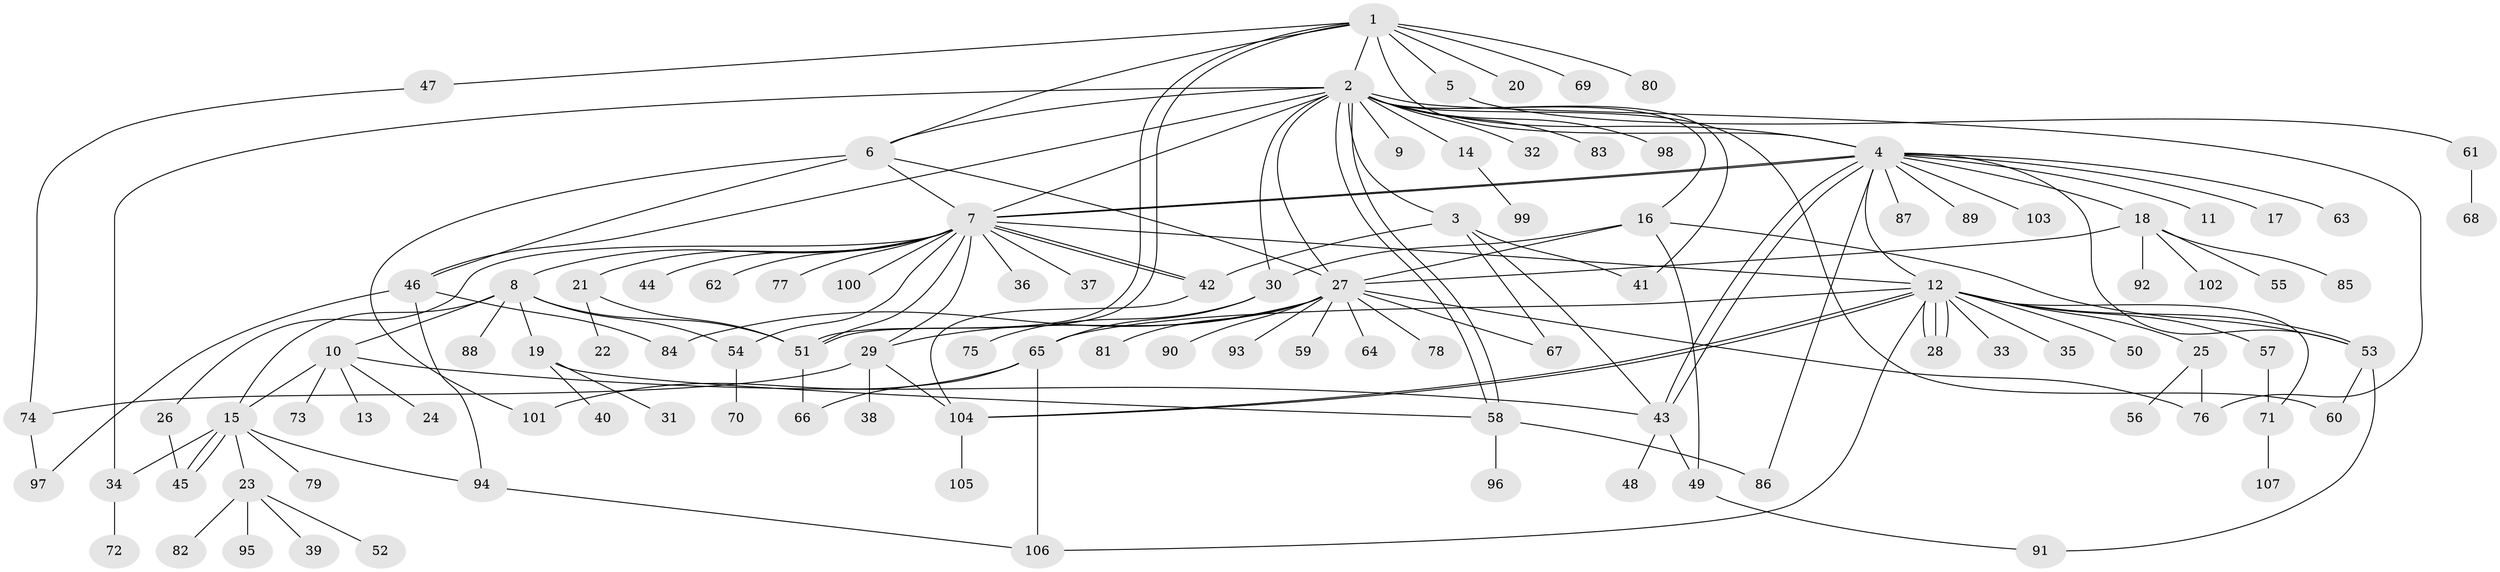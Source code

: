 // coarse degree distribution, {2: 0.1111111111111111, 15: 0.018518518518518517, 1: 0.48148148148148145, 9: 0.018518518518518517, 5: 0.07407407407407407, 4: 0.1111111111111111, 3: 0.05555555555555555, 6: 0.05555555555555555, 7: 0.018518518518518517, 14: 0.018518518518518517, 12: 0.037037037037037035}
// Generated by graph-tools (version 1.1) at 2025/45/03/06/25 01:45:10]
// undirected, 107 vertices, 159 edges
graph export_dot {
graph [start="1"]
  node [color=gray90,style=filled];
  1;
  2;
  3;
  4;
  5;
  6;
  7;
  8;
  9;
  10;
  11;
  12;
  13;
  14;
  15;
  16;
  17;
  18;
  19;
  20;
  21;
  22;
  23;
  24;
  25;
  26;
  27;
  28;
  29;
  30;
  31;
  32;
  33;
  34;
  35;
  36;
  37;
  38;
  39;
  40;
  41;
  42;
  43;
  44;
  45;
  46;
  47;
  48;
  49;
  50;
  51;
  52;
  53;
  54;
  55;
  56;
  57;
  58;
  59;
  60;
  61;
  62;
  63;
  64;
  65;
  66;
  67;
  68;
  69;
  70;
  71;
  72;
  73;
  74;
  75;
  76;
  77;
  78;
  79;
  80;
  81;
  82;
  83;
  84;
  85;
  86;
  87;
  88;
  89;
  90;
  91;
  92;
  93;
  94;
  95;
  96;
  97;
  98;
  99;
  100;
  101;
  102;
  103;
  104;
  105;
  106;
  107;
  1 -- 2;
  1 -- 4;
  1 -- 5;
  1 -- 6;
  1 -- 20;
  1 -- 47;
  1 -- 51;
  1 -- 51;
  1 -- 69;
  1 -- 80;
  2 -- 3;
  2 -- 4;
  2 -- 6;
  2 -- 7;
  2 -- 9;
  2 -- 14;
  2 -- 16;
  2 -- 27;
  2 -- 30;
  2 -- 32;
  2 -- 34;
  2 -- 41;
  2 -- 46;
  2 -- 58;
  2 -- 58;
  2 -- 60;
  2 -- 76;
  2 -- 83;
  2 -- 98;
  3 -- 41;
  3 -- 42;
  3 -- 43;
  3 -- 67;
  4 -- 7;
  4 -- 7;
  4 -- 11;
  4 -- 12;
  4 -- 17;
  4 -- 18;
  4 -- 43;
  4 -- 43;
  4 -- 53;
  4 -- 63;
  4 -- 86;
  4 -- 87;
  4 -- 89;
  4 -- 103;
  5 -- 61;
  6 -- 7;
  6 -- 27;
  6 -- 46;
  6 -- 101;
  7 -- 8;
  7 -- 12;
  7 -- 21;
  7 -- 26;
  7 -- 29;
  7 -- 36;
  7 -- 37;
  7 -- 42;
  7 -- 42;
  7 -- 44;
  7 -- 51;
  7 -- 54;
  7 -- 62;
  7 -- 77;
  7 -- 100;
  8 -- 10;
  8 -- 15;
  8 -- 19;
  8 -- 51;
  8 -- 54;
  8 -- 88;
  10 -- 13;
  10 -- 15;
  10 -- 24;
  10 -- 43;
  10 -- 73;
  12 -- 25;
  12 -- 28;
  12 -- 28;
  12 -- 28;
  12 -- 33;
  12 -- 35;
  12 -- 50;
  12 -- 53;
  12 -- 57;
  12 -- 65;
  12 -- 71;
  12 -- 104;
  12 -- 104;
  12 -- 106;
  14 -- 99;
  15 -- 23;
  15 -- 34;
  15 -- 45;
  15 -- 45;
  15 -- 79;
  15 -- 94;
  16 -- 27;
  16 -- 30;
  16 -- 49;
  16 -- 53;
  18 -- 27;
  18 -- 55;
  18 -- 85;
  18 -- 92;
  18 -- 102;
  19 -- 31;
  19 -- 40;
  19 -- 58;
  21 -- 22;
  21 -- 51;
  23 -- 39;
  23 -- 52;
  23 -- 82;
  23 -- 95;
  25 -- 56;
  25 -- 76;
  26 -- 45;
  27 -- 29;
  27 -- 59;
  27 -- 64;
  27 -- 67;
  27 -- 76;
  27 -- 78;
  27 -- 81;
  27 -- 84;
  27 -- 90;
  27 -- 93;
  29 -- 38;
  29 -- 74;
  29 -- 104;
  30 -- 65;
  30 -- 75;
  34 -- 72;
  42 -- 104;
  43 -- 48;
  43 -- 49;
  46 -- 84;
  46 -- 94;
  46 -- 97;
  47 -- 74;
  49 -- 91;
  51 -- 66;
  53 -- 60;
  53 -- 91;
  54 -- 70;
  57 -- 71;
  58 -- 86;
  58 -- 96;
  61 -- 68;
  65 -- 66;
  65 -- 101;
  65 -- 106;
  71 -- 107;
  74 -- 97;
  94 -- 106;
  104 -- 105;
}
